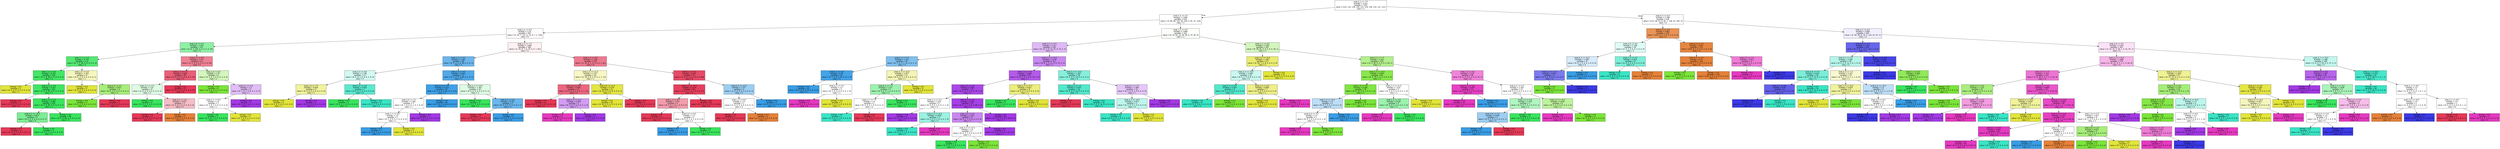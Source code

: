 digraph Tree {
node [shape=box, style="filled", color="black", fontname="helvetica"] ;
edge [fontname="helvetica"] ;
0 [label="pixel_5_2 <= 7.5\nentropy = 3.321\nsamples = 1257\nvalue = [125, 132, 130, 129, 121, 116, 128, 124, 131, 121]\nclass = 1", fillcolor="#ffffff"] ;
1 [label="pixel_5_3 <= 3.5\nentropy = 2.905\nsamples = 679\nvalue = [3, 86, 89, 123, 36, 109, 0, 82, 31, 120]\nclass = 3", fillcolor="#fefffe"] ;
0 -> 1 [labeldistance=2.5, labelangle=45, headlabel="True"] ;
2 [label="pixel_3_2 <= 6.5\nentropy = 2.24\nsamples = 357\nvalue = [3, 33, 7, 111, 6, 73, 0, 7, 1, 116]\nclass = 9", fillcolor="#fefbfc"] ;
1 -> 2 ;
3 [label="pixel_3_6 <= 0.5\nentropy = 1.451\nsamples = 157\nvalue = [2, 8, 7, 104, 0, 0, 0, 2, 0, 34]\nclass = 3", fillcolor="#8ef0a3"] ;
2 -> 3 ;
4 [label="pixel_7_7 <= 1.5\nentropy = 0.725\nsamples = 113\nvalue = [0, 7, 3, 99, 0, 0, 0, 0, 0, 4]\nclass = 3", fillcolor="#53e873"] ;
3 -> 4 ;
5 [label="pixel_7_3 <= 5.0\nentropy = 0.325\nsamples = 104\nvalue = [0, 2, 0, 99, 0, 0, 0, 0, 0, 3]\nclass = 3", fillcolor="#43e666"] ;
4 -> 5 ;
6 [label="entropy = 0.0\nsamples = 2\nvalue = [0, 2, 0, 0, 0, 0, 0, 0, 0, 0]\nclass = 1", fillcolor="#e2e539"] ;
5 -> 6 ;
7 [label="pixel_4_4 <= 0.5\nentropy = 0.191\nsamples = 102\nvalue = [0, 0, 0, 99, 0, 0, 0, 0, 0, 3]\nclass = 3", fillcolor="#3fe663"] ;
5 -> 7 ;
8 [label="entropy = 0.0\nsamples = 2\nvalue = [0, 0, 0, 0, 0, 0, 0, 0, 0, 2]\nclass = 9", fillcolor="#e53958"] ;
7 -> 8 ;
9 [label="pixel_2_4 <= 3.5\nentropy = 0.081\nsamples = 100\nvalue = [0, 0, 0, 99, 0, 0, 0, 0, 0, 1]\nclass = 3", fillcolor="#3be560"] ;
7 -> 9 ;
10 [label="pixel_5_5 <= 10.5\nentropy = 0.811\nsamples = 4\nvalue = [0, 0, 0, 3, 0, 0, 0, 0, 0, 1]\nclass = 3", fillcolor="#7bee94"] ;
9 -> 10 ;
11 [label="entropy = 0.0\nsamples = 1\nvalue = [0, 0, 0, 0, 0, 0, 0, 0, 0, 1]\nclass = 9", fillcolor="#e53958"] ;
10 -> 11 ;
12 [label="entropy = 0.0\nsamples = 3\nvalue = [0, 0, 0, 3, 0, 0, 0, 0, 0, 0]\nclass = 3", fillcolor="#39e55e"] ;
10 -> 12 ;
13 [label="entropy = 0.0\nsamples = 96\nvalue = [0, 0, 0, 96, 0, 0, 0, 0, 0, 0]\nclass = 3", fillcolor="#39e55e"] ;
9 -> 13 ;
14 [label="pixel_2_5 <= 6.5\nentropy = 1.352\nsamples = 9\nvalue = [0, 5, 3, 0, 0, 0, 0, 0, 0, 1]\nclass = 1", fillcolor="#f5f6bd"] ;
4 -> 14 ;
15 [label="entropy = 0.0\nsamples = 5\nvalue = [0, 5, 0, 0, 0, 0, 0, 0, 0, 0]\nclass = 1", fillcolor="#e2e539"] ;
14 -> 15 ;
16 [label="pixel_5_6 <= 5.5\nentropy = 0.811\nsamples = 4\nvalue = [0, 0, 3, 0, 0, 0, 0, 0, 0, 1]\nclass = 2", fillcolor="#a7ee7b"] ;
14 -> 16 ;
17 [label="entropy = 0.0\nsamples = 3\nvalue = [0, 0, 3, 0, 0, 0, 0, 0, 0, 0]\nclass = 2", fillcolor="#7be539"] ;
16 -> 17 ;
18 [label="entropy = 0.0\nsamples = 1\nvalue = [0, 0, 0, 0, 0, 0, 0, 0, 0, 1]\nclass = 9", fillcolor="#e53958"] ;
16 -> 18 ;
19 [label="pixel_5_4 <= 9.0\nentropy = 1.577\nsamples = 44\nvalue = [2, 1, 4, 5, 0, 0, 0, 2, 0, 30]\nclass = 9", fillcolor="#ee8094"] ;
3 -> 19 ;
20 [label="pixel_2_3 <= 4.5\nentropy = 0.803\nsamples = 36\nvalue = [2, 0, 0, 4, 0, 0, 0, 0, 0, 30]\nclass = 9", fillcolor="#ea5e77"] ;
19 -> 20 ;
21 [label="pixel_3_2 <= 2.5\nentropy = 1.53\nsamples = 9\nvalue = [2, 0, 0, 4, 0, 0, 0, 0, 0, 3]\nclass = 3", fillcolor="#defbe4"] ;
20 -> 21 ;
22 [label="entropy = 0.0\nsamples = 4\nvalue = [0, 0, 0, 4, 0, 0, 0, 0, 0, 0]\nclass = 3", fillcolor="#39e55e"] ;
21 -> 22 ;
23 [label="pixel_4_2 <= 2.0\nentropy = 0.971\nsamples = 5\nvalue = [2, 0, 0, 0, 0, 0, 0, 0, 0, 3]\nclass = 9", fillcolor="#f6bdc7"] ;
21 -> 23 ;
24 [label="entropy = 0.0\nsamples = 3\nvalue = [0, 0, 0, 0, 0, 0, 0, 0, 0, 3]\nclass = 9", fillcolor="#e53958"] ;
23 -> 24 ;
25 [label="entropy = 0.0\nsamples = 2\nvalue = [2, 0, 0, 0, 0, 0, 0, 0, 0, 0]\nclass = 0", fillcolor="#e58139"] ;
23 -> 25 ;
26 [label="entropy = 0.0\nsamples = 27\nvalue = [0, 0, 0, 0, 0, 0, 0, 0, 0, 27]\nclass = 9", fillcolor="#e53958"] ;
20 -> 26 ;
27 [label="pixel_1_6 <= 6.0\nentropy = 1.75\nsamples = 8\nvalue = [0, 1, 4, 1, 0, 0, 0, 2, 0, 0]\nclass = 2", fillcolor="#d3f6bd"] ;
19 -> 27 ;
28 [label="entropy = 0.0\nsamples = 4\nvalue = [0, 0, 4, 0, 0, 0, 0, 0, 0, 0]\nclass = 2", fillcolor="#7be539"] ;
27 -> 28 ;
29 [label="pixel_5_3 <= 0.5\nentropy = 1.5\nsamples = 4\nvalue = [0, 1, 0, 1, 0, 0, 0, 2, 0, 0]\nclass = 7", fillcolor="#e0bdf6"] ;
27 -> 29 ;
30 [label="pixel_2_1 <= 6.0\nentropy = 1.0\nsamples = 2\nvalue = [0, 1, 0, 1, 0, 0, 0, 0, 0, 0]\nclass = 1", fillcolor="#ffffff"] ;
29 -> 30 ;
31 [label="entropy = 0.0\nsamples = 1\nvalue = [0, 0, 0, 1, 0, 0, 0, 0, 0, 0]\nclass = 3", fillcolor="#39e55e"] ;
30 -> 31 ;
32 [label="entropy = 0.0\nsamples = 1\nvalue = [0, 1, 0, 0, 0, 0, 0, 0, 0, 0]\nclass = 1", fillcolor="#e2e539"] ;
30 -> 32 ;
33 [label="entropy = 0.0\nsamples = 2\nvalue = [0, 0, 0, 0, 0, 0, 0, 2, 0, 0]\nclass = 7", fillcolor="#a339e5"] ;
29 -> 33 ;
34 [label="pixel_2_5 <= 7.5\nentropy = 1.964\nsamples = 200\nvalue = [1, 25, 0, 7, 6, 73, 0, 5, 1, 82]\nclass = 9", fillcolor="#fdf1f3"] ;
2 -> 34 ;
35 [label="pixel_1_2 <= 9.5\nentropy = 1.282\nsamples = 90\nvalue = [0, 5, 0, 6, 6, 69, 0, 3, 0, 1]\nclass = 5", fillcolor="#6ab6ec"] ;
34 -> 35 ;
36 [label="pixel_5_5 <= 9.0\nentropy = 1.738\nsamples = 13\nvalue = [0, 4, 0, 1, 6, 0, 0, 2, 0, 0]\nclass = 4", fillcolor="#d3f9f2"] ;
35 -> 36 ;
37 [label="pixel_1_6 <= 7.0\nentropy = 0.918\nsamples = 6\nvalue = [0, 4, 0, 0, 0, 0, 0, 2, 0, 0]\nclass = 1", fillcolor="#f0f29c"] ;
36 -> 37 ;
38 [label="entropy = 0.0\nsamples = 4\nvalue = [0, 4, 0, 0, 0, 0, 0, 0, 0, 0]\nclass = 1", fillcolor="#e2e539"] ;
37 -> 38 ;
39 [label="entropy = 0.0\nsamples = 2\nvalue = [0, 0, 0, 0, 0, 0, 0, 2, 0, 0]\nclass = 7", fillcolor="#a339e5"] ;
37 -> 39 ;
40 [label="pixel_3_5 <= 4.5\nentropy = 0.592\nsamples = 7\nvalue = [0, 0, 0, 1, 6, 0, 0, 0, 0, 0]\nclass = 4", fillcolor="#5ae9cf"] ;
36 -> 40 ;
41 [label="entropy = 0.0\nsamples = 1\nvalue = [0, 0, 0, 1, 0, 0, 0, 0, 0, 0]\nclass = 3", fillcolor="#39e55e"] ;
40 -> 41 ;
42 [label="entropy = 0.0\nsamples = 6\nvalue = [0, 0, 0, 0, 6, 0, 0, 0, 0, 0]\nclass = 4", fillcolor="#39e5c5"] ;
40 -> 42 ;
43 [label="pixel_2_4 <= 9.0\nentropy = 0.642\nsamples = 77\nvalue = [0, 1, 0, 5, 0, 69, 0, 1, 0, 1]\nclass = 5", fillcolor="#4fa8e8"] ;
35 -> 43 ;
44 [label="pixel_0_4 <= 5.5\nentropy = 0.223\nsamples = 67\nvalue = [0, 1, 0, 0, 0, 65, 0, 1, 0, 0]\nclass = 5", fillcolor="#3fa0e6"] ;
43 -> 44 ;
45 [label="pixel_0_6 <= 7.5\nentropy = 1.585\nsamples = 3\nvalue = [0, 1, 0, 0, 0, 1, 0, 1, 0, 0]\nclass = 1", fillcolor="#ffffff"] ;
44 -> 45 ;
46 [label="pixel_7_7 <= 6.0\nentropy = 1.0\nsamples = 2\nvalue = [0, 1, 0, 0, 0, 1, 0, 0, 0, 0]\nclass = 1", fillcolor="#ffffff"] ;
45 -> 46 ;
47 [label="entropy = 0.0\nsamples = 1\nvalue = [0, 0, 0, 0, 0, 1, 0, 0, 0, 0]\nclass = 5", fillcolor="#399de5"] ;
46 -> 47 ;
48 [label="entropy = 0.0\nsamples = 1\nvalue = [0, 1, 0, 0, 0, 0, 0, 0, 0, 0]\nclass = 1", fillcolor="#e2e539"] ;
46 -> 48 ;
49 [label="entropy = 0.0\nsamples = 1\nvalue = [0, 0, 0, 0, 0, 0, 0, 1, 0, 0]\nclass = 7", fillcolor="#a339e5"] ;
45 -> 49 ;
50 [label="entropy = 0.0\nsamples = 64\nvalue = [0, 0, 0, 0, 0, 64, 0, 0, 0, 0]\nclass = 5", fillcolor="#399de5"] ;
44 -> 50 ;
51 [label="pixel_2_2 <= 14.0\nentropy = 1.361\nsamples = 10\nvalue = [0, 0, 0, 5, 0, 4, 0, 0, 0, 1]\nclass = 3", fillcolor="#defbe4"] ;
43 -> 51 ;
52 [label="entropy = 0.0\nsamples = 5\nvalue = [0, 0, 0, 5, 0, 0, 0, 0, 0, 0]\nclass = 3", fillcolor="#39e55e"] ;
51 -> 52 ;
53 [label="pixel_6_4 <= 6.0\nentropy = 0.722\nsamples = 5\nvalue = [0, 0, 0, 0, 0, 4, 0, 0, 0, 1]\nclass = 5", fillcolor="#6ab6ec"] ;
51 -> 53 ;
54 [label="entropy = 0.0\nsamples = 1\nvalue = [0, 0, 0, 0, 0, 0, 0, 0, 0, 1]\nclass = 9", fillcolor="#e53958"] ;
53 -> 54 ;
55 [label="entropy = 0.0\nsamples = 4\nvalue = [0, 0, 0, 0, 0, 4, 0, 0, 0, 0]\nclass = 5", fillcolor="#399de5"] ;
53 -> 55 ;
56 [label="pixel_1_2 <= 8.5\nentropy = 1.236\nsamples = 110\nvalue = [1, 20, 0, 1, 0, 4, 0, 2, 1, 81]\nclass = 9", fillcolor="#ed798e"] ;
34 -> 56 ;
57 [label="pixel_2_4 <= 11.5\nentropy = 1.377\nsamples = 36\nvalue = [0, 20, 0, 0, 0, 0, 0, 2, 1, 13]\nclass = 1", fillcolor="#f6f7c3"] ;
56 -> 57 ;
58 [label="pixel_5_4 <= 10.0\nentropy = 0.906\nsamples = 15\nvalue = [0, 0, 0, 0, 0, 0, 0, 2, 1, 12]\nclass = 9", fillcolor="#eb677f"] ;
57 -> 58 ;
59 [label="entropy = 0.0\nsamples = 12\nvalue = [0, 0, 0, 0, 0, 0, 0, 0, 0, 12]\nclass = 9", fillcolor="#e53958"] ;
58 -> 59 ;
60 [label="pixel_1_5 <= 11.5\nentropy = 0.918\nsamples = 3\nvalue = [0, 0, 0, 0, 0, 0, 0, 2, 1, 0]\nclass = 7", fillcolor="#d19cf2"] ;
58 -> 60 ;
61 [label="entropy = 0.0\nsamples = 1\nvalue = [0, 0, 0, 0, 0, 0, 0, 0, 1, 0]\nclass = 8", fillcolor="#e539c0"] ;
60 -> 61 ;
62 [label="entropy = 0.0\nsamples = 2\nvalue = [0, 0, 0, 0, 0, 0, 0, 2, 0, 0]\nclass = 7", fillcolor="#a339e5"] ;
60 -> 62 ;
63 [label="pixel_0_6 <= 11.0\nentropy = 0.276\nsamples = 21\nvalue = [0, 20, 0, 0, 0, 0, 0, 0, 0, 1]\nclass = 1", fillcolor="#e3e643"] ;
57 -> 63 ;
64 [label="entropy = 0.0\nsamples = 20\nvalue = [0, 20, 0, 0, 0, 0, 0, 0, 0, 0]\nclass = 1", fillcolor="#e2e539"] ;
63 -> 64 ;
65 [label="entropy = 0.0\nsamples = 1\nvalue = [0, 0, 0, 0, 0, 0, 0, 0, 0, 1]\nclass = 9", fillcolor="#e53958"] ;
63 -> 65 ;
66 [label="pixel_4_1 <= 2.5\nentropy = 0.507\nsamples = 74\nvalue = [1, 0, 0, 1, 0, 4, 0, 0, 0, 68]\nclass = 9", fillcolor="#e74a66"] ;
56 -> 66 ;
67 [label="pixel_2_5 <= 10.5\nentropy = 0.218\nsamples = 69\nvalue = [0, 0, 0, 1, 0, 1, 0, 0, 0, 67]\nclass = 9", fillcolor="#e63f5d"] ;
66 -> 67 ;
68 [label="pixel_1_3 <= 8.5\nentropy = 1.371\nsamples = 5\nvalue = [0, 0, 0, 1, 0, 1, 0, 0, 0, 3]\nclass = 9", fillcolor="#f29cac"] ;
67 -> 68 ;
69 [label="entropy = 0.0\nsamples = 3\nvalue = [0, 0, 0, 0, 0, 0, 0, 0, 0, 3]\nclass = 9", fillcolor="#e53958"] ;
68 -> 69 ;
70 [label="pixel_5_6 <= 9.5\nentropy = 1.0\nsamples = 2\nvalue = [0, 0, 0, 1, 0, 1, 0, 0, 0, 0]\nclass = 3", fillcolor="#ffffff"] ;
68 -> 70 ;
71 [label="entropy = 0.0\nsamples = 1\nvalue = [0, 0, 0, 0, 0, 1, 0, 0, 0, 0]\nclass = 5", fillcolor="#399de5"] ;
70 -> 71 ;
72 [label="entropy = 0.0\nsamples = 1\nvalue = [0, 0, 0, 1, 0, 0, 0, 0, 0, 0]\nclass = 3", fillcolor="#39e55e"] ;
70 -> 72 ;
73 [label="entropy = 0.0\nsamples = 64\nvalue = [0, 0, 0, 0, 0, 0, 0, 0, 0, 64]\nclass = 9", fillcolor="#e53958"] ;
67 -> 73 ;
74 [label="pixel_5_5 <= 12.0\nentropy = 1.371\nsamples = 5\nvalue = [1, 0, 0, 0, 0, 3, 0, 0, 0, 1]\nclass = 5", fillcolor="#9ccef2"] ;
66 -> 74 ;
75 [label="pixel_1_3 <= 9.5\nentropy = 1.0\nsamples = 2\nvalue = [1, 0, 0, 0, 0, 0, 0, 0, 0, 1]\nclass = 0", fillcolor="#ffffff"] ;
74 -> 75 ;
76 [label="entropy = 0.0\nsamples = 1\nvalue = [0, 0, 0, 0, 0, 0, 0, 0, 0, 1]\nclass = 9", fillcolor="#e53958"] ;
75 -> 76 ;
77 [label="entropy = 0.0\nsamples = 1\nvalue = [1, 0, 0, 0, 0, 0, 0, 0, 0, 0]\nclass = 0", fillcolor="#e58139"] ;
75 -> 77 ;
78 [label="entropy = 0.0\nsamples = 3\nvalue = [0, 0, 0, 0, 0, 3, 0, 0, 0, 0]\nclass = 5", fillcolor="#399de5"] ;
74 -> 78 ;
79 [label="pixel_7_5 <= 0.5\nentropy = 2.668\nsamples = 322\nvalue = [0, 53, 82, 12, 30, 36, 0, 75, 30, 4]\nclass = 2", fillcolor="#fbfef9"] ;
1 -> 79 ;
80 [label="pixel_3_5 <= 0.5\nentropy = 2.117\nsamples = 155\nvalue = [0, 15, 1, 6, 22, 31, 0, 75, 2, 3]\nclass = 7", fillcolor="#deb9f6"] ;
79 -> 80 ;
81 [label="pixel_2_4 <= 9.5\nentropy = 1.414\nsamples = 44\nvalue = [0, 7, 0, 3, 1, 31, 0, 0, 1, 1]\nclass = 5", fillcolor="#7fbfee"] ;
80 -> 81 ;
82 [label="pixel_5_2 <= 4.0\nentropy = 0.39\nsamples = 33\nvalue = [0, 1, 0, 0, 0, 31, 0, 0, 1, 0]\nclass = 5", fillcolor="#45a3e7"] ;
81 -> 82 ;
83 [label="entropy = 0.0\nsamples = 31\nvalue = [0, 0, 0, 0, 0, 31, 0, 0, 0, 0]\nclass = 5", fillcolor="#399de5"] ;
82 -> 83 ;
84 [label="pixel_4_2 <= 4.5\nentropy = 1.0\nsamples = 2\nvalue = [0, 1, 0, 0, 0, 0, 0, 0, 1, 0]\nclass = 1", fillcolor="#ffffff"] ;
82 -> 84 ;
85 [label="entropy = 0.0\nsamples = 1\nvalue = [0, 0, 0, 0, 0, 0, 0, 0, 1, 0]\nclass = 8", fillcolor="#e539c0"] ;
84 -> 85 ;
86 [label="entropy = 0.0\nsamples = 1\nvalue = [0, 1, 0, 0, 0, 0, 0, 0, 0, 0]\nclass = 1", fillcolor="#e2e539"] ;
84 -> 86 ;
87 [label="pixel_5_3 <= 12.0\nentropy = 1.617\nsamples = 11\nvalue = [0, 6, 0, 3, 1, 0, 0, 0, 0, 1]\nclass = 1", fillcolor="#f4f5b5"] ;
81 -> 87 ;
88 [label="pixel_0_2 <= 7.5\nentropy = 1.371\nsamples = 5\nvalue = [0, 0, 0, 3, 1, 0, 0, 0, 0, 1]\nclass = 3", fillcolor="#9cf2ae"] ;
87 -> 88 ;
89 [label="pixel_2_1 <= 7.5\nentropy = 1.0\nsamples = 2\nvalue = [0, 0, 0, 0, 1, 0, 0, 0, 0, 1]\nclass = 4", fillcolor="#ffffff"] ;
88 -> 89 ;
90 [label="entropy = 0.0\nsamples = 1\nvalue = [0, 0, 0, 0, 1, 0, 0, 0, 0, 0]\nclass = 4", fillcolor="#39e5c5"] ;
89 -> 90 ;
91 [label="entropy = 0.0\nsamples = 1\nvalue = [0, 0, 0, 0, 0, 0, 0, 0, 0, 1]\nclass = 9", fillcolor="#e53958"] ;
89 -> 91 ;
92 [label="entropy = 0.0\nsamples = 3\nvalue = [0, 0, 0, 3, 0, 0, 0, 0, 0, 0]\nclass = 3", fillcolor="#39e55e"] ;
88 -> 92 ;
93 [label="entropy = 0.0\nsamples = 6\nvalue = [0, 6, 0, 0, 0, 0, 0, 0, 0, 0]\nclass = 1", fillcolor="#e2e539"] ;
87 -> 93 ;
94 [label="pixel_3_2 <= 12.5\nentropy = 1.478\nsamples = 111\nvalue = [0, 8, 1, 3, 21, 0, 0, 75, 1, 2]\nclass = 7", fillcolor="#c888ef"] ;
80 -> 94 ;
95 [label="pixel_7_4 <= 9.5\nentropy = 0.938\nsamples = 83\nvalue = [0, 6, 1, 3, 2, 0, 0, 70, 1, 0]\nclass = 7", fillcolor="#b35ae9"] ;
94 -> 95 ;
96 [label="pixel_1_4 <= 3.5\nentropy = 0.481\nsamples = 75\nvalue = [0, 0, 1, 1, 2, 0, 0, 70, 1, 0]\nclass = 7", fillcolor="#a947e7"] ;
95 -> 96 ;
97 [label="pixel_2_3 <= 3.0\nentropy = 1.522\nsamples = 5\nvalue = [0, 0, 0, 0, 2, 0, 0, 2, 1, 0]\nclass = 4", fillcolor="#ffffff"] ;
96 -> 97 ;
98 [label="entropy = 0.0\nsamples = 2\nvalue = [0, 0, 0, 0, 0, 0, 0, 2, 0, 0]\nclass = 7", fillcolor="#a339e5"] ;
97 -> 98 ;
99 [label="pixel_4_3 <= 15.5\nentropy = 0.918\nsamples = 3\nvalue = [0, 0, 0, 0, 2, 0, 0, 0, 1, 0]\nclass = 4", fillcolor="#9cf2e2"] ;
97 -> 99 ;
100 [label="entropy = 0.0\nsamples = 2\nvalue = [0, 0, 0, 0, 2, 0, 0, 0, 0, 0]\nclass = 4", fillcolor="#39e5c5"] ;
99 -> 100 ;
101 [label="entropy = 0.0\nsamples = 1\nvalue = [0, 0, 0, 0, 0, 0, 0, 0, 1, 0]\nclass = 8", fillcolor="#e539c0"] ;
99 -> 101 ;
102 [label="pixel_4_5 <= 2.5\nentropy = 0.216\nsamples = 70\nvalue = [0, 0, 1, 1, 0, 0, 0, 68, 0, 0]\nclass = 7", fillcolor="#a63fe6"] ;
96 -> 102 ;
103 [label="pixel_2_6 <= 2.0\nentropy = 1.252\nsamples = 6\nvalue = [0, 0, 1, 1, 0, 0, 0, 4, 0, 0]\nclass = 7", fillcolor="#c888ef"] ;
102 -> 103 ;
104 [label="pixel_4_4 <= 12.5\nentropy = 1.0\nsamples = 2\nvalue = [0, 0, 1, 1, 0, 0, 0, 0, 0, 0]\nclass = 2", fillcolor="#ffffff"] ;
103 -> 104 ;
105 [label="entropy = 0.0\nsamples = 1\nvalue = [0, 0, 0, 1, 0, 0, 0, 0, 0, 0]\nclass = 3", fillcolor="#39e55e"] ;
104 -> 105 ;
106 [label="entropy = 0.0\nsamples = 1\nvalue = [0, 0, 1, 0, 0, 0, 0, 0, 0, 0]\nclass = 2", fillcolor="#7be539"] ;
104 -> 106 ;
107 [label="entropy = 0.0\nsamples = 4\nvalue = [0, 0, 0, 0, 0, 0, 0, 4, 0, 0]\nclass = 7", fillcolor="#a339e5"] ;
103 -> 107 ;
108 [label="entropy = 0.0\nsamples = 64\nvalue = [0, 0, 0, 0, 0, 0, 0, 64, 0, 0]\nclass = 7", fillcolor="#a339e5"] ;
102 -> 108 ;
109 [label="pixel_2_3 <= 11.5\nentropy = 0.811\nsamples = 8\nvalue = [0, 6, 0, 2, 0, 0, 0, 0, 0, 0]\nclass = 1", fillcolor="#ecee7b"] ;
95 -> 109 ;
110 [label="entropy = 0.0\nsamples = 2\nvalue = [0, 0, 0, 2, 0, 0, 0, 0, 0, 0]\nclass = 3", fillcolor="#39e55e"] ;
109 -> 110 ;
111 [label="entropy = 0.0\nsamples = 6\nvalue = [0, 6, 0, 0, 0, 0, 0, 0, 0, 0]\nclass = 1", fillcolor="#e2e539"] ;
109 -> 111 ;
112 [label="pixel_5_3 <= 13.5\nentropy = 1.367\nsamples = 28\nvalue = [0, 2, 0, 0, 19, 0, 0, 5, 0, 2]\nclass = 4", fillcolor="#86efdc"] ;
94 -> 112 ;
113 [label="pixel_2_3 <= 1.5\nentropy = 0.503\nsamples = 18\nvalue = [0, 0, 0, 0, 16, 0, 0, 0, 0, 2]\nclass = 4", fillcolor="#52e8cc"] ;
112 -> 113 ;
114 [label="entropy = 0.0\nsamples = 2\nvalue = [0, 0, 0, 0, 0, 0, 0, 0, 0, 2]\nclass = 9", fillcolor="#e53958"] ;
113 -> 114 ;
115 [label="entropy = 0.0\nsamples = 16\nvalue = [0, 0, 0, 0, 16, 0, 0, 0, 0, 0]\nclass = 4", fillcolor="#39e5c5"] ;
113 -> 115 ;
116 [label="pixel_0_5 <= 1.5\nentropy = 1.485\nsamples = 10\nvalue = [0, 2, 0, 0, 3, 0, 0, 5, 0, 0]\nclass = 7", fillcolor="#e5c6f8"] ;
112 -> 116 ;
117 [label="pixel_2_4 <= 14.0\nentropy = 0.971\nsamples = 5\nvalue = [0, 2, 0, 0, 3, 0, 0, 0, 0, 0]\nclass = 4", fillcolor="#bdf6ec"] ;
116 -> 117 ;
118 [label="entropy = 0.0\nsamples = 3\nvalue = [0, 0, 0, 0, 3, 0, 0, 0, 0, 0]\nclass = 4", fillcolor="#39e5c5"] ;
117 -> 118 ;
119 [label="entropy = 0.0\nsamples = 2\nvalue = [0, 2, 0, 0, 0, 0, 0, 0, 0, 0]\nclass = 1", fillcolor="#e2e539"] ;
117 -> 119 ;
120 [label="entropy = 0.0\nsamples = 5\nvalue = [0, 0, 0, 0, 0, 0, 0, 5, 0, 0]\nclass = 7", fillcolor="#a339e5"] ;
116 -> 120 ;
121 [label="pixel_1_2 <= 8.5\nentropy = 2.002\nsamples = 167\nvalue = [0, 38, 81, 6, 8, 5, 0, 0, 28, 1]\nclass = 2", fillcolor="#d3f6bd"] ;
79 -> 121 ;
122 [label="pixel_3_3 <= 14.5\nentropy = 1.041\nsamples = 47\nvalue = [0, 36, 1, 0, 8, 0, 0, 0, 2, 0]\nclass = 1", fillcolor="#eaec71"] ;
121 -> 122 ;
123 [label="pixel_3_4 <= 10.0\nentropy = 1.649\nsamples = 16\nvalue = [0, 5, 1, 0, 8, 0, 0, 0, 2, 0]\nclass = 4", fillcolor="#c9f8ef"] ;
122 -> 123 ;
124 [label="pixel_7_2 <= 0.5\nentropy = 0.503\nsamples = 9\nvalue = [0, 0, 1, 0, 8, 0, 0, 0, 0, 0]\nclass = 4", fillcolor="#52e8cc"] ;
123 -> 124 ;
125 [label="entropy = 0.0\nsamples = 8\nvalue = [0, 0, 0, 0, 8, 0, 0, 0, 0, 0]\nclass = 4", fillcolor="#39e5c5"] ;
124 -> 125 ;
126 [label="entropy = 0.0\nsamples = 1\nvalue = [0, 0, 1, 0, 0, 0, 0, 0, 0, 0]\nclass = 2", fillcolor="#7be539"] ;
124 -> 126 ;
127 [label="pixel_4_2 <= 6.5\nentropy = 0.863\nsamples = 7\nvalue = [0, 5, 0, 0, 0, 0, 0, 0, 2, 0]\nclass = 1", fillcolor="#eeef88"] ;
123 -> 127 ;
128 [label="entropy = 0.0\nsamples = 5\nvalue = [0, 5, 0, 0, 0, 0, 0, 0, 0, 0]\nclass = 1", fillcolor="#e2e539"] ;
127 -> 128 ;
129 [label="entropy = 0.0\nsamples = 2\nvalue = [0, 0, 0, 0, 0, 0, 0, 0, 2, 0]\nclass = 8", fillcolor="#e539c0"] ;
127 -> 129 ;
130 [label="entropy = 0.0\nsamples = 31\nvalue = [0, 31, 0, 0, 0, 0, 0, 0, 0, 0]\nclass = 1", fillcolor="#e2e539"] ;
122 -> 130 ;
131 [label="pixel_5_5 <= 7.5\nentropy = 1.431\nsamples = 120\nvalue = [0, 2, 80, 6, 0, 5, 0, 0, 26, 1]\nclass = 2", fillcolor="#b3f08d"] ;
121 -> 131 ;
132 [label="pixel_3_3 <= 13.5\nentropy = 0.644\nsamples = 84\nvalue = [0, 2, 76, 2, 0, 2, 0, 0, 2, 0]\nclass = 2", fillcolor="#88e84c"] ;
131 -> 132 ;
133 [label="pixel_7_5 <= 3.5\nentropy = 0.268\nsamples = 79\nvalue = [0, 0, 76, 0, 0, 2, 0, 0, 1, 0]\nclass = 2", fillcolor="#80e641"] ;
132 -> 133 ;
134 [label="pixel_7_4 <= 13.5\nentropy = 1.5\nsamples = 4\nvalue = [0, 0, 1, 0, 0, 2, 0, 0, 1, 0]\nclass = 5", fillcolor="#bddef6"] ;
133 -> 134 ;
135 [label="pixel_6_6 <= 5.0\nentropy = 1.0\nsamples = 2\nvalue = [0, 0, 1, 0, 0, 0, 0, 0, 1, 0]\nclass = 2", fillcolor="#ffffff"] ;
134 -> 135 ;
136 [label="entropy = 0.0\nsamples = 1\nvalue = [0, 0, 0, 0, 0, 0, 0, 0, 1, 0]\nclass = 8", fillcolor="#e539c0"] ;
135 -> 136 ;
137 [label="entropy = 0.0\nsamples = 1\nvalue = [0, 0, 1, 0, 0, 0, 0, 0, 0, 0]\nclass = 2", fillcolor="#7be539"] ;
135 -> 137 ;
138 [label="entropy = 0.0\nsamples = 2\nvalue = [0, 0, 0, 0, 0, 2, 0, 0, 0, 0]\nclass = 5", fillcolor="#399de5"] ;
134 -> 138 ;
139 [label="entropy = 0.0\nsamples = 75\nvalue = [0, 0, 75, 0, 0, 0, 0, 0, 0, 0]\nclass = 2", fillcolor="#7be539"] ;
133 -> 139 ;
140 [label="pixel_2_3 <= 11.0\nentropy = 1.522\nsamples = 5\nvalue = [0, 2, 0, 2, 0, 0, 0, 0, 1, 0]\nclass = 1", fillcolor="#ffffff"] ;
132 -> 140 ;
141 [label="pixel_2_3 <= 3.0\nentropy = 0.918\nsamples = 3\nvalue = [0, 0, 0, 2, 0, 0, 0, 0, 1, 0]\nclass = 3", fillcolor="#9cf2ae"] ;
140 -> 141 ;
142 [label="entropy = 0.0\nsamples = 1\nvalue = [0, 0, 0, 0, 0, 0, 0, 0, 1, 0]\nclass = 8", fillcolor="#e539c0"] ;
141 -> 142 ;
143 [label="entropy = 0.0\nsamples = 2\nvalue = [0, 0, 0, 2, 0, 0, 0, 0, 0, 0]\nclass = 3", fillcolor="#39e55e"] ;
141 -> 143 ;
144 [label="entropy = 0.0\nsamples = 2\nvalue = [0, 2, 0, 0, 0, 0, 0, 0, 0, 0]\nclass = 1", fillcolor="#e2e539"] ;
140 -> 144 ;
145 [label="pixel_7_2 <= 4.5\nentropy = 1.537\nsamples = 36\nvalue = [0, 0, 4, 4, 0, 3, 0, 0, 24, 1]\nclass = 8", fillcolor="#ef83d8"] ;
131 -> 145 ;
146 [label="pixel_4_2 <= 11.5\nentropy = 0.258\nsamples = 23\nvalue = [0, 0, 0, 0, 0, 1, 0, 0, 22, 0]\nclass = 8", fillcolor="#e642c3"] ;
145 -> 146 ;
147 [label="entropy = 0.0\nsamples = 22\nvalue = [0, 0, 0, 0, 0, 0, 0, 0, 22, 0]\nclass = 8", fillcolor="#e539c0"] ;
146 -> 147 ;
148 [label="entropy = 0.0\nsamples = 1\nvalue = [0, 0, 0, 0, 0, 1, 0, 0, 0, 0]\nclass = 5", fillcolor="#399de5"] ;
146 -> 148 ;
149 [label="pixel_6_2 <= 5.5\nentropy = 2.162\nsamples = 13\nvalue = [0, 0, 4, 4, 0, 2, 0, 0, 2, 1]\nclass = 2", fillcolor="#ffffff"] ;
145 -> 149 ;
150 [label="pixel_2_4 <= 6.5\nentropy = 1.379\nsamples = 7\nvalue = [0, 0, 0, 4, 0, 2, 0, 0, 0, 1]\nclass = 3", fillcolor="#b0f5bf"] ;
149 -> 150 ;
151 [label="pixel_4_6 <= 5.5\nentropy = 0.918\nsamples = 3\nvalue = [0, 0, 0, 0, 0, 2, 0, 0, 0, 1]\nclass = 5", fillcolor="#9ccef2"] ;
150 -> 151 ;
152 [label="entropy = 0.0\nsamples = 2\nvalue = [0, 0, 0, 0, 0, 2, 0, 0, 0, 0]\nclass = 5", fillcolor="#399de5"] ;
151 -> 152 ;
153 [label="entropy = 0.0\nsamples = 1\nvalue = [0, 0, 0, 0, 0, 0, 0, 0, 0, 1]\nclass = 9", fillcolor="#e53958"] ;
151 -> 153 ;
154 [label="entropy = 0.0\nsamples = 4\nvalue = [0, 0, 0, 4, 0, 0, 0, 0, 0, 0]\nclass = 3", fillcolor="#39e55e"] ;
150 -> 154 ;
155 [label="pixel_3_4 <= 13.5\nentropy = 0.918\nsamples = 6\nvalue = [0, 0, 4, 0, 0, 0, 0, 0, 2, 0]\nclass = 2", fillcolor="#bdf29c"] ;
149 -> 155 ;
156 [label="entropy = 0.0\nsamples = 2\nvalue = [0, 0, 0, 0, 0, 0, 0, 0, 2, 0]\nclass = 8", fillcolor="#e539c0"] ;
155 -> 156 ;
157 [label="entropy = 0.0\nsamples = 4\nvalue = [0, 0, 4, 0, 0, 0, 0, 0, 0, 0]\nclass = 2", fillcolor="#7be539"] ;
155 -> 157 ;
158 [label="pixel_4_4 <= 0.5\nentropy = 2.798\nsamples = 578\nvalue = [122, 46, 41, 6, 85, 7, 128, 42, 100, 1]\nclass = 6", fillcolor="#fcfcff"] ;
0 -> 158 [labeldistance=2.5, labelangle=-45, headlabel="False"] ;
159 [label="pixel_2_5 <= 3.0\nentropy = 0.881\nsamples = 139\nvalue = [120, 0, 2, 0, 6, 4, 4, 0, 3, 0]\nclass = 0", fillcolor="#e99355"] ;
158 -> 159 ;
160 [label="pixel_4_6 <= 3.0\nentropy = 2.108\nsamples = 16\nvalue = [2, 0, 1, 0, 6, 4, 3, 0, 0, 0]\nclass = 4", fillcolor="#defbf5"] ;
159 -> 160 ;
161 [label="pixel_0_4 <= 15.5\nentropy = 1.406\nsamples = 8\nvalue = [0, 0, 1, 0, 0, 4, 3, 0, 0, 0]\nclass = 5", fillcolor="#d7ebfa"] ;
160 -> 161 ;
162 [label="pixel_5_3 <= 11.5\nentropy = 0.811\nsamples = 4\nvalue = [0, 0, 1, 0, 0, 0, 3, 0, 0, 0]\nclass = 6", fillcolor="#7d7bee"] ;
161 -> 162 ;
163 [label="entropy = 0.0\nsamples = 1\nvalue = [0, 0, 1, 0, 0, 0, 0, 0, 0, 0]\nclass = 2", fillcolor="#7be539"] ;
162 -> 163 ;
164 [label="entropy = 0.0\nsamples = 3\nvalue = [0, 0, 0, 0, 0, 0, 3, 0, 0, 0]\nclass = 6", fillcolor="#3c39e5"] ;
162 -> 164 ;
165 [label="entropy = 0.0\nsamples = 4\nvalue = [0, 0, 0, 0, 0, 4, 0, 0, 0, 0]\nclass = 5", fillcolor="#399de5"] ;
161 -> 165 ;
166 [label="pixel_7_2 <= 3.5\nentropy = 0.811\nsamples = 8\nvalue = [2, 0, 0, 0, 6, 0, 0, 0, 0, 0]\nclass = 4", fillcolor="#7beed8"] ;
160 -> 166 ;
167 [label="entropy = 0.0\nsamples = 6\nvalue = [0, 0, 0, 0, 6, 0, 0, 0, 0, 0]\nclass = 4", fillcolor="#39e5c5"] ;
166 -> 167 ;
168 [label="entropy = 0.0\nsamples = 2\nvalue = [2, 0, 0, 0, 0, 0, 0, 0, 0, 0]\nclass = 0", fillcolor="#e58139"] ;
166 -> 168 ;
169 [label="pixel_3_4 <= 4.5\nentropy = 0.301\nsamples = 123\nvalue = [118, 0, 1, 0, 0, 0, 1, 0, 3, 0]\nclass = 0", fillcolor="#e68641"] ;
159 -> 169 ;
170 [label="pixel_4_2 <= 2.0\nentropy = 0.07\nsamples = 119\nvalue = [118, 0, 1, 0, 0, 0, 0, 0, 0, 0]\nclass = 0", fillcolor="#e5823b"] ;
169 -> 170 ;
171 [label="entropy = 0.0\nsamples = 1\nvalue = [0, 0, 1, 0, 0, 0, 0, 0, 0, 0]\nclass = 2", fillcolor="#7be539"] ;
170 -> 171 ;
172 [label="entropy = 0.0\nsamples = 118\nvalue = [118, 0, 0, 0, 0, 0, 0, 0, 0, 0]\nclass = 0", fillcolor="#e58139"] ;
170 -> 172 ;
173 [label="pixel_3_5 <= 7.5\nentropy = 0.811\nsamples = 4\nvalue = [0, 0, 0, 0, 0, 0, 1, 0, 3, 0]\nclass = 8", fillcolor="#ee7bd5"] ;
169 -> 173 ;
174 [label="entropy = 0.0\nsamples = 3\nvalue = [0, 0, 0, 0, 0, 0, 0, 0, 3, 0]\nclass = 8", fillcolor="#e539c0"] ;
173 -> 174 ;
175 [label="entropy = 0.0\nsamples = 1\nvalue = [0, 0, 0, 0, 0, 0, 1, 0, 0, 0]\nclass = 6", fillcolor="#3c39e5"] ;
173 -> 175 ;
176 [label="pixel_2_5 <= 0.5\nentropy = 2.606\nsamples = 439\nvalue = [2, 46, 39, 6, 79, 3, 124, 42, 97, 1]\nclass = 6", fillcolor="#f0effd"] ;
158 -> 176 ;
177 [label="pixel_6_6 <= 1.5\nentropy = 1.131\nsamples = 152\nvalue = [0, 4, 8, 1, 15, 2, 121, 1, 0, 0]\nclass = 6", fillcolor="#6866eb"] ;
176 -> 177 ;
178 [label="pixel_0_2 <= 2.5\nentropy = 2.036\nsamples = 30\nvalue = [0, 4, 2, 0, 15, 2, 6, 1, 0, 0]\nclass = 4", fillcolor="#b5f5e9"] ;
177 -> 178 ;
179 [label="pixel_4_6 <= 0.5\nentropy = 0.811\nsamples = 20\nvalue = [0, 0, 0, 0, 15, 0, 5, 0, 0, 0]\nclass = 4", fillcolor="#7beed8"] ;
178 -> 179 ;
180 [label="pixel_5_1 <= 8.5\nentropy = 0.65\nsamples = 6\nvalue = [0, 0, 0, 0, 1, 0, 5, 0, 0, 0]\nclass = 6", fillcolor="#6361ea"] ;
179 -> 180 ;
181 [label="entropy = 0.0\nsamples = 5\nvalue = [0, 0, 0, 0, 0, 0, 5, 0, 0, 0]\nclass = 6", fillcolor="#3c39e5"] ;
180 -> 181 ;
182 [label="entropy = 0.0\nsamples = 1\nvalue = [0, 0, 0, 0, 1, 0, 0, 0, 0, 0]\nclass = 4", fillcolor="#39e5c5"] ;
180 -> 182 ;
183 [label="entropy = 0.0\nsamples = 14\nvalue = [0, 0, 0, 0, 14, 0, 0, 0, 0, 0]\nclass = 4", fillcolor="#39e5c5"] ;
179 -> 183 ;
184 [label="pixel_4_5 <= 1.5\nentropy = 2.122\nsamples = 10\nvalue = [0, 4, 2, 0, 0, 2, 1, 1, 0, 0]\nclass = 1", fillcolor="#f8f8ce"] ;
178 -> 184 ;
185 [label="pixel_7_4 <= 15.5\nentropy = 0.918\nsamples = 6\nvalue = [0, 4, 2, 0, 0, 0, 0, 0, 0, 0]\nclass = 1", fillcolor="#f0f29c"] ;
184 -> 185 ;
186 [label="entropy = 0.0\nsamples = 4\nvalue = [0, 4, 0, 0, 0, 0, 0, 0, 0, 0]\nclass = 1", fillcolor="#e2e539"] ;
185 -> 186 ;
187 [label="entropy = 0.0\nsamples = 2\nvalue = [0, 0, 2, 0, 0, 0, 0, 0, 0, 0]\nclass = 2", fillcolor="#7be539"] ;
185 -> 187 ;
188 [label="pixel_6_4 <= 12.0\nentropy = 1.5\nsamples = 4\nvalue = [0, 0, 0, 0, 0, 2, 1, 1, 0, 0]\nclass = 5", fillcolor="#bddef6"] ;
184 -> 188 ;
189 [label="pixel_3_6 <= 0.5\nentropy = 1.0\nsamples = 2\nvalue = [0, 0, 0, 0, 0, 0, 1, 1, 0, 0]\nclass = 6", fillcolor="#ffffff"] ;
188 -> 189 ;
190 [label="entropy = 0.0\nsamples = 1\nvalue = [0, 0, 0, 0, 0, 0, 1, 0, 0, 0]\nclass = 6", fillcolor="#3c39e5"] ;
189 -> 190 ;
191 [label="entropy = 0.0\nsamples = 1\nvalue = [0, 0, 0, 0, 0, 0, 0, 1, 0, 0]\nclass = 7", fillcolor="#a339e5"] ;
189 -> 191 ;
192 [label="entropy = 0.0\nsamples = 2\nvalue = [0, 0, 0, 0, 0, 2, 0, 0, 0, 0]\nclass = 5", fillcolor="#399de5"] ;
188 -> 192 ;
193 [label="pixel_1_1 <= 3.0\nentropy = 0.351\nsamples = 122\nvalue = [0, 0, 6, 1, 0, 0, 115, 0, 0, 0]\nclass = 6", fillcolor="#4845e7"] ;
177 -> 193 ;
194 [label="entropy = 0.0\nsamples = 115\nvalue = [0, 0, 0, 0, 0, 0, 115, 0, 0, 0]\nclass = 6", fillcolor="#3c39e5"] ;
193 -> 194 ;
195 [label="pixel_7_1 <= 0.5\nentropy = 0.592\nsamples = 7\nvalue = [0, 0, 6, 1, 0, 0, 0, 0, 0, 0]\nclass = 2", fillcolor="#91e95a"] ;
193 -> 195 ;
196 [label="entropy = 0.0\nsamples = 1\nvalue = [0, 0, 0, 1, 0, 0, 0, 0, 0, 0]\nclass = 3", fillcolor="#39e55e"] ;
195 -> 196 ;
197 [label="entropy = 0.0\nsamples = 6\nvalue = [0, 0, 6, 0, 0, 0, 0, 0, 0, 0]\nclass = 2", fillcolor="#7be539"] ;
195 -> 197 ;
198 [label="pixel_4_6 <= 0.5\nentropy = 2.443\nsamples = 287\nvalue = [2, 42, 31, 5, 64, 1, 3, 41, 97, 1]\nclass = 8", fillcolor="#fbe2f6"] ;
176 -> 198 ;
199 [label="pixel_5_3 <= 15.5\nentropy = 1.809\nsamples = 179\nvalue = [1, 42, 31, 0, 5, 1, 1, 4, 94, 0]\nclass = 8", fillcolor="#f5b4e7"] ;
198 -> 199 ;
200 [label="pixel_5_4 <= 1.5\nentropy = 1.311\nsamples = 122\nvalue = [1, 5, 18, 0, 3, 1, 1, 2, 91, 0]\nclass = 8", fillcolor="#ed74d3"] ;
199 -> 200 ;
201 [label="pixel_4_5 <= 0.5\nentropy = 1.125\nsamples = 21\nvalue = [0, 0, 15, 0, 0, 0, 0, 2, 4, 0]\nclass = 2", fillcolor="#aaee7f"] ;
200 -> 201 ;
202 [label="entropy = 0.0\nsamples = 15\nvalue = [0, 0, 15, 0, 0, 0, 0, 0, 0, 0]\nclass = 2", fillcolor="#7be539"] ;
201 -> 202 ;
203 [label="pixel_7_3 <= 3.5\nentropy = 0.918\nsamples = 6\nvalue = [0, 0, 0, 0, 0, 0, 0, 2, 4, 0]\nclass = 8", fillcolor="#f29ce0"] ;
201 -> 203 ;
204 [label="entropy = 0.0\nsamples = 2\nvalue = [0, 0, 0, 0, 0, 0, 0, 2, 0, 0]\nclass = 7", fillcolor="#a339e5"] ;
203 -> 204 ;
205 [label="entropy = 0.0\nsamples = 4\nvalue = [0, 0, 0, 0, 0, 0, 0, 0, 4, 0]\nclass = 8", fillcolor="#e539c0"] ;
203 -> 205 ;
206 [label="pixel_6_2 <= 3.5\nentropy = 0.899\nsamples = 101\nvalue = [1, 5, 3, 0, 3, 1, 1, 0, 87, 0]\nclass = 8", fillcolor="#e956c9"] ;
200 -> 206 ;
207 [label="pixel_6_4 <= 10.5\nentropy = 0.918\nsamples = 6\nvalue = [0, 4, 0, 0, 2, 0, 0, 0, 0, 0]\nclass = 1", fillcolor="#f0f29c"] ;
206 -> 207 ;
208 [label="entropy = 0.0\nsamples = 2\nvalue = [0, 0, 0, 0, 2, 0, 0, 0, 0, 0]\nclass = 4", fillcolor="#39e5c5"] ;
207 -> 208 ;
209 [label="entropy = 0.0\nsamples = 4\nvalue = [0, 4, 0, 0, 0, 0, 0, 0, 0, 0]\nclass = 1", fillcolor="#e2e539"] ;
207 -> 209 ;
210 [label="pixel_6_3 <= 13.5\nentropy = 0.619\nsamples = 95\nvalue = [1, 1, 3, 0, 1, 1, 1, 0, 87, 0]\nclass = 8", fillcolor="#e74ac5"] ;
206 -> 210 ;
211 [label="pixel_4_5 <= 13.5\nentropy = 0.271\nsamples = 87\nvalue = [1, 0, 0, 0, 1, 1, 0, 0, 84, 0]\nclass = 8", fillcolor="#e640c2"] ;
210 -> 211 ;
212 [label="pixel_5_1 <= 8.0\nentropy = 0.092\nsamples = 85\nvalue = [0, 0, 0, 0, 1, 0, 0, 0, 84, 0]\nclass = 8", fillcolor="#e53bc1"] ;
211 -> 212 ;
213 [label="entropy = 0.0\nsamples = 84\nvalue = [0, 0, 0, 0, 0, 0, 0, 0, 84, 0]\nclass = 8", fillcolor="#e539c0"] ;
212 -> 213 ;
214 [label="entropy = 0.0\nsamples = 1\nvalue = [0, 0, 0, 0, 1, 0, 0, 0, 0, 0]\nclass = 4", fillcolor="#39e5c5"] ;
212 -> 214 ;
215 [label="pixel_4_2 <= 8.5\nentropy = 1.0\nsamples = 2\nvalue = [1, 0, 0, 0, 0, 1, 0, 0, 0, 0]\nclass = 0", fillcolor="#ffffff"] ;
211 -> 215 ;
216 [label="entropy = 0.0\nsamples = 1\nvalue = [0, 0, 0, 0, 0, 1, 0, 0, 0, 0]\nclass = 5", fillcolor="#399de5"] ;
215 -> 216 ;
217 [label="entropy = 0.0\nsamples = 1\nvalue = [1, 0, 0, 0, 0, 0, 0, 0, 0, 0]\nclass = 0", fillcolor="#e58139"] ;
215 -> 217 ;
218 [label="pixel_1_6 <= 0.5\nentropy = 1.811\nsamples = 8\nvalue = [0, 1, 3, 0, 0, 0, 1, 0, 3, 0]\nclass = 2", fillcolor="#ffffff"] ;
210 -> 218 ;
219 [label="pixel_0_6 <= 2.0\nentropy = 0.811\nsamples = 4\nvalue = [0, 1, 3, 0, 0, 0, 0, 0, 0, 0]\nclass = 2", fillcolor="#a7ee7b"] ;
218 -> 219 ;
220 [label="entropy = 0.0\nsamples = 3\nvalue = [0, 0, 3, 0, 0, 0, 0, 0, 0, 0]\nclass = 2", fillcolor="#7be539"] ;
219 -> 220 ;
221 [label="entropy = 0.0\nsamples = 1\nvalue = [0, 1, 0, 0, 0, 0, 0, 0, 0, 0]\nclass = 1", fillcolor="#e2e539"] ;
219 -> 221 ;
222 [label="pixel_4_1 <= 4.5\nentropy = 0.811\nsamples = 4\nvalue = [0, 0, 0, 0, 0, 0, 1, 0, 3, 0]\nclass = 8", fillcolor="#ee7bd5"] ;
218 -> 222 ;
223 [label="entropy = 0.0\nsamples = 3\nvalue = [0, 0, 0, 0, 0, 0, 0, 0, 3, 0]\nclass = 8", fillcolor="#e539c0"] ;
222 -> 223 ;
224 [label="entropy = 0.0\nsamples = 1\nvalue = [0, 0, 0, 0, 0, 0, 1, 0, 0, 0]\nclass = 6", fillcolor="#3c39e5"] ;
222 -> 224 ;
225 [label="pixel_3_3 <= 12.5\nentropy = 1.454\nsamples = 57\nvalue = [0, 37, 13, 0, 2, 0, 0, 2, 3, 0]\nclass = 1", fillcolor="#eff193"] ;
199 -> 225 ;
226 [label="pixel_4_2 <= 9.5\nentropy = 1.275\nsamples = 18\nvalue = [0, 0, 13, 0, 2, 0, 0, 2, 1, 0]\nclass = 2", fillcolor="#a4ed77"] ;
225 -> 226 ;
227 [label="pixel_6_5 <= 2.0\nentropy = 0.371\nsamples = 14\nvalue = [0, 0, 13, 0, 0, 0, 0, 1, 0, 0]\nclass = 2", fillcolor="#85e748"] ;
226 -> 227 ;
228 [label="entropy = 0.0\nsamples = 1\nvalue = [0, 0, 0, 0, 0, 0, 0, 1, 0, 0]\nclass = 7", fillcolor="#a339e5"] ;
227 -> 228 ;
229 [label="entropy = 0.0\nsamples = 13\nvalue = [0, 0, 13, 0, 0, 0, 0, 0, 0, 0]\nclass = 2", fillcolor="#7be539"] ;
227 -> 229 ;
230 [label="pixel_5_4 <= 14.5\nentropy = 1.5\nsamples = 4\nvalue = [0, 0, 0, 0, 2, 0, 0, 1, 1, 0]\nclass = 4", fillcolor="#bdf6ec"] ;
226 -> 230 ;
231 [label="pixel_5_4 <= 9.5\nentropy = 1.0\nsamples = 2\nvalue = [0, 0, 0, 0, 0, 0, 0, 1, 1, 0]\nclass = 7", fillcolor="#ffffff"] ;
230 -> 231 ;
232 [label="entropy = 0.0\nsamples = 1\nvalue = [0, 0, 0, 0, 0, 0, 0, 1, 0, 0]\nclass = 7", fillcolor="#a339e5"] ;
231 -> 232 ;
233 [label="entropy = 0.0\nsamples = 1\nvalue = [0, 0, 0, 0, 0, 0, 0, 0, 1, 0]\nclass = 8", fillcolor="#e539c0"] ;
231 -> 233 ;
234 [label="entropy = 0.0\nsamples = 2\nvalue = [0, 0, 0, 0, 2, 0, 0, 0, 0, 0]\nclass = 4", fillcolor="#39e5c5"] ;
230 -> 234 ;
235 [label="pixel_4_2 <= 5.5\nentropy = 0.292\nsamples = 39\nvalue = [0, 37, 0, 0, 0, 0, 0, 0, 2, 0]\nclass = 1", fillcolor="#e4e644"] ;
225 -> 235 ;
236 [label="pixel_0_4 <= 14.5\nentropy = 0.971\nsamples = 5\nvalue = [0, 3, 0, 0, 0, 0, 0, 0, 2, 0]\nclass = 1", fillcolor="#f5f6bd"] ;
235 -> 236 ;
237 [label="entropy = 0.0\nsamples = 3\nvalue = [0, 3, 0, 0, 0, 0, 0, 0, 0, 0]\nclass = 1", fillcolor="#e2e539"] ;
236 -> 237 ;
238 [label="entropy = 0.0\nsamples = 2\nvalue = [0, 0, 0, 0, 0, 0, 0, 0, 2, 0]\nclass = 8", fillcolor="#e539c0"] ;
236 -> 238 ;
239 [label="entropy = 0.0\nsamples = 34\nvalue = [0, 34, 0, 0, 0, 0, 0, 0, 0, 0]\nclass = 1", fillcolor="#e2e539"] ;
235 -> 239 ;
240 [label="pixel_3_2 <= 10.5\nentropy = 1.586\nsamples = 108\nvalue = [1, 0, 0, 5, 59, 0, 2, 37, 3, 1]\nclass = 4", fillcolor="#c2f7ed"] ;
198 -> 240 ;
241 [label="pixel_6_6 <= 0.5\nentropy = 1.037\nsamples = 46\nvalue = [0, 0, 0, 5, 1, 0, 1, 37, 2, 0]\nclass = 7", fillcolor="#b764eb"] ;
240 -> 241 ;
242 [label="entropy = 0.0\nsamples = 37\nvalue = [0, 0, 0, 0, 0, 0, 0, 37, 0, 0]\nclass = 7", fillcolor="#a339e5"] ;
241 -> 242 ;
243 [label="pixel_2_3 <= 9.0\nentropy = 1.658\nsamples = 9\nvalue = [0, 0, 0, 5, 1, 0, 1, 0, 2, 0]\nclass = 3", fillcolor="#aaf4ba"] ;
241 -> 243 ;
244 [label="entropy = 0.0\nsamples = 5\nvalue = [0, 0, 0, 5, 0, 0, 0, 0, 0, 0]\nclass = 3", fillcolor="#39e55e"] ;
243 -> 244 ;
245 [label="pixel_1_5 <= 5.0\nentropy = 1.5\nsamples = 4\nvalue = [0, 0, 0, 0, 1, 0, 1, 0, 2, 0]\nclass = 8", fillcolor="#f6bdea"] ;
243 -> 245 ;
246 [label="pixel_4_6 <= 5.5\nentropy = 1.0\nsamples = 2\nvalue = [0, 0, 0, 0, 1, 0, 1, 0, 0, 0]\nclass = 4", fillcolor="#ffffff"] ;
245 -> 246 ;
247 [label="entropy = 0.0\nsamples = 1\nvalue = [0, 0, 0, 0, 1, 0, 0, 0, 0, 0]\nclass = 4", fillcolor="#39e5c5"] ;
246 -> 247 ;
248 [label="entropy = 0.0\nsamples = 1\nvalue = [0, 0, 0, 0, 0, 0, 1, 0, 0, 0]\nclass = 6", fillcolor="#3c39e5"] ;
246 -> 248 ;
249 [label="entropy = 0.0\nsamples = 2\nvalue = [0, 0, 0, 0, 0, 0, 0, 0, 2, 0]\nclass = 8", fillcolor="#e539c0"] ;
245 -> 249 ;
250 [label="pixel_1_2 <= 10.5\nentropy = 0.474\nsamples = 62\nvalue = [1, 0, 0, 0, 58, 0, 1, 0, 1, 1]\nclass = 4", fillcolor="#46e7c9"] ;
240 -> 250 ;
251 [label="entropy = 0.0\nsamples = 58\nvalue = [0, 0, 0, 0, 58, 0, 0, 0, 0, 0]\nclass = 4", fillcolor="#39e5c5"] ;
250 -> 251 ;
252 [label="pixel_3_3 <= 8.0\nentropy = 2.0\nsamples = 4\nvalue = [1, 0, 0, 0, 0, 0, 1, 0, 1, 1]\nclass = 0", fillcolor="#ffffff"] ;
250 -> 252 ;
253 [label="pixel_4_3 <= 10.0\nentropy = 1.0\nsamples = 2\nvalue = [1, 0, 0, 0, 0, 0, 1, 0, 0, 0]\nclass = 0", fillcolor="#ffffff"] ;
252 -> 253 ;
254 [label="entropy = 0.0\nsamples = 1\nvalue = [1, 0, 0, 0, 0, 0, 0, 0, 0, 0]\nclass = 0", fillcolor="#e58139"] ;
253 -> 254 ;
255 [label="entropy = 0.0\nsamples = 1\nvalue = [0, 0, 0, 0, 0, 0, 1, 0, 0, 0]\nclass = 6", fillcolor="#3c39e5"] ;
253 -> 255 ;
256 [label="pixel_4_2 <= 8.5\nentropy = 1.0\nsamples = 2\nvalue = [0, 0, 0, 0, 0, 0, 0, 0, 1, 1]\nclass = 8", fillcolor="#ffffff"] ;
252 -> 256 ;
257 [label="entropy = 0.0\nsamples = 1\nvalue = [0, 0, 0, 0, 0, 0, 0, 0, 0, 1]\nclass = 9", fillcolor="#e53958"] ;
256 -> 257 ;
258 [label="entropy = 0.0\nsamples = 1\nvalue = [0, 0, 0, 0, 0, 0, 0, 0, 1, 0]\nclass = 8", fillcolor="#e539c0"] ;
256 -> 258 ;
}